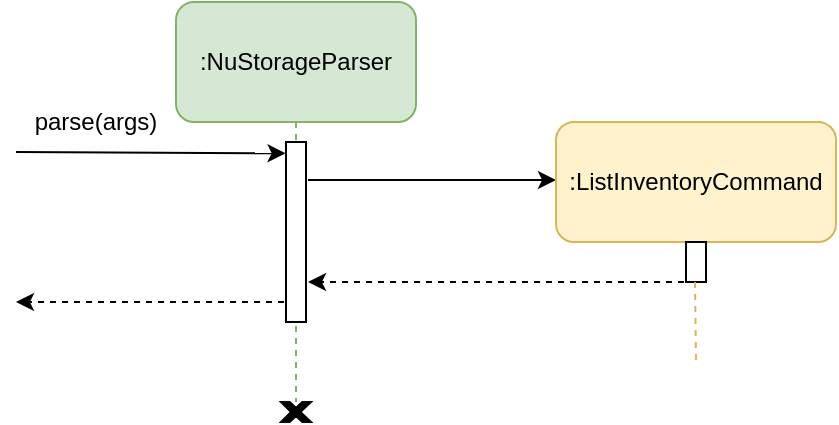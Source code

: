 <mxfile version="13.9.2" type="google"><diagram id="NM7SfqbhMNXBXKpyAyew" name="Page-1"><mxGraphModel dx="852" dy="679" grid="1" gridSize="10" guides="1" tooltips="1" connect="1" arrows="1" fold="1" page="1" pageScale="1" pageWidth="850" pageHeight="1100" math="0" shadow="0"><root><mxCell id="0"/><mxCell id="1" parent="0"/><mxCell id="14TiZ-eo4JRxSK2TboGX-1" value=":NuStorageParser" style="rounded=1;whiteSpace=wrap;html=1;fillColor=#d5e8d4;strokeColor=#82b366;" vertex="1" parent="1"><mxGeometry x="160" y="70" width="120" height="60" as="geometry"/></mxCell><mxCell id="14TiZ-eo4JRxSK2TboGX-2" value="" style="endArrow=none;dashed=1;html=1;exitX=0.5;exitY=1;exitDx=0;exitDy=0;fillColor=#d5e8d4;strokeColor=#82b366;" edge="1" parent="1" source="14TiZ-eo4JRxSK2TboGX-1"><mxGeometry width="50" height="50" relative="1" as="geometry"><mxPoint x="460" y="320" as="sourcePoint"/><mxPoint x="220" y="270" as="targetPoint"/></mxGeometry></mxCell><mxCell id="14TiZ-eo4JRxSK2TboGX-3" value="" style="html=1;points=[];perimeter=orthogonalPerimeter;" vertex="1" parent="1"><mxGeometry x="215" y="140" width="10" height="90" as="geometry"/></mxCell><mxCell id="14TiZ-eo4JRxSK2TboGX-4" value="" style="endArrow=classic;html=1;" edge="1" parent="1"><mxGeometry width="50" height="50" relative="1" as="geometry"><mxPoint x="226" y="159" as="sourcePoint"/><mxPoint x="350" y="159" as="targetPoint"/></mxGeometry></mxCell><mxCell id="14TiZ-eo4JRxSK2TboGX-5" value=":ListInventoryCommand" style="rounded=1;whiteSpace=wrap;html=1;fillColor=#fff2cc;strokeColor=#d6b656;" vertex="1" parent="1"><mxGeometry x="350" y="130" width="140" height="60" as="geometry"/></mxCell><mxCell id="14TiZ-eo4JRxSK2TboGX-6" value="" style="html=1;points=[];perimeter=orthogonalPerimeter;" vertex="1" parent="1"><mxGeometry x="415" y="190" width="10" height="20" as="geometry"/></mxCell><mxCell id="14TiZ-eo4JRxSK2TboGX-7" value="" style="endArrow=classic;html=1;dashed=1;" edge="1" parent="1"><mxGeometry width="50" height="50" relative="1" as="geometry"><mxPoint x="420" y="210" as="sourcePoint"/><mxPoint x="226" y="210" as="targetPoint"/></mxGeometry></mxCell><mxCell id="14TiZ-eo4JRxSK2TboGX-8" value="" style="endArrow=none;dashed=1;html=1;exitX=0.5;exitY=1;exitDx=0;exitDy=0;fillColor=#fff2cc;strokeColor=#d6b656;" edge="1" parent="1"><mxGeometry width="50" height="50" relative="1" as="geometry"><mxPoint x="419.5" y="210" as="sourcePoint"/><mxPoint x="420" y="250" as="targetPoint"/></mxGeometry></mxCell><mxCell id="14TiZ-eo4JRxSK2TboGX-9" value="" style="verticalLabelPosition=bottom;verticalAlign=top;html=1;shape=mxgraph.basic.x;fillColor=#000000;" vertex="1" parent="1"><mxGeometry x="212.5" y="270" width="15" height="10" as="geometry"/></mxCell><mxCell id="14TiZ-eo4JRxSK2TboGX-10" value="" style="endArrow=classic;html=1;entryX=-0.02;entryY=0.063;entryDx=0;entryDy=0;entryPerimeter=0;" edge="1" parent="1" target="14TiZ-eo4JRxSK2TboGX-3"><mxGeometry width="50" height="50" relative="1" as="geometry"><mxPoint x="80" y="145" as="sourcePoint"/><mxPoint x="360" y="169" as="targetPoint"/></mxGeometry></mxCell><mxCell id="14TiZ-eo4JRxSK2TboGX-11" value="parse(args)" style="text;html=1;strokeColor=none;fillColor=none;align=center;verticalAlign=middle;whiteSpace=wrap;rounded=0;" vertex="1" parent="1"><mxGeometry x="100" y="120" width="40" height="20" as="geometry"/></mxCell><mxCell id="14TiZ-eo4JRxSK2TboGX-12" value="" style="endArrow=classic;html=1;dashed=1;" edge="1" parent="1"><mxGeometry width="50" height="50" relative="1" as="geometry"><mxPoint x="214" y="220" as="sourcePoint"/><mxPoint x="80" y="220" as="targetPoint"/></mxGeometry></mxCell></root></mxGraphModel></diagram></mxfile>